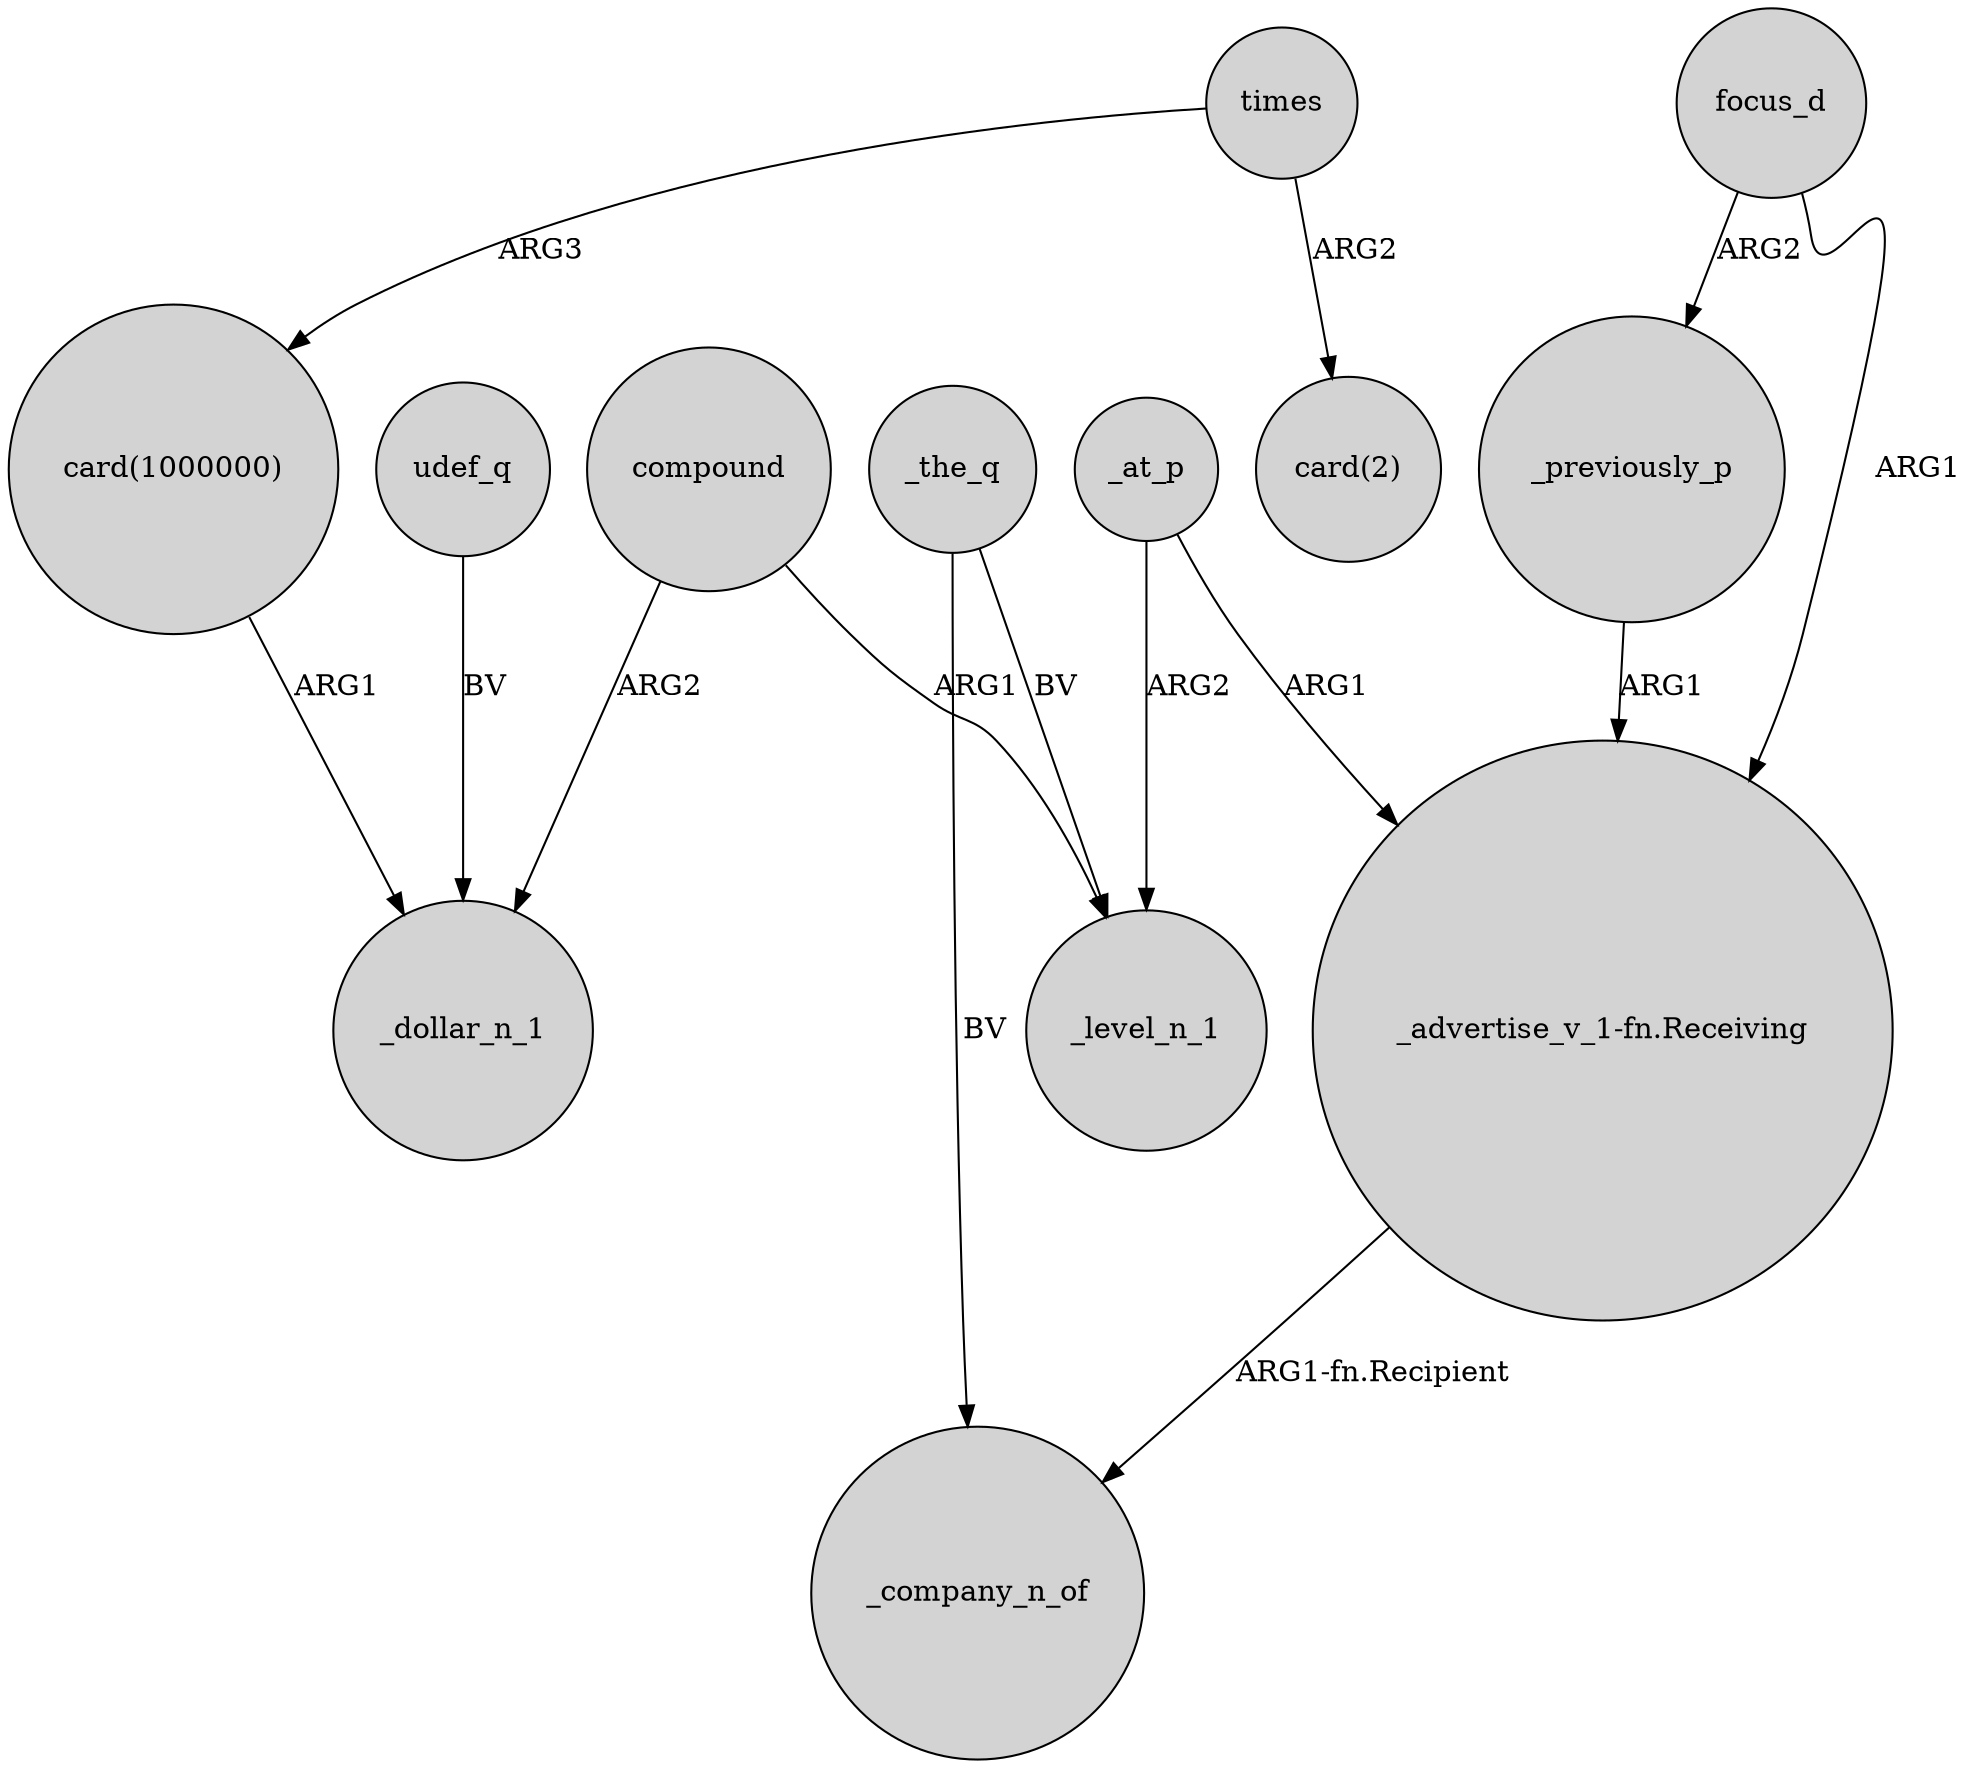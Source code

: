 digraph {
	node [shape=circle style=filled]
	times -> "card(1000000)" [label=ARG3]
	compound -> _level_n_1 [label=ARG1]
	_the_q -> _level_n_1 [label=BV]
	compound -> _dollar_n_1 [label=ARG2]
	"_advertise_v_1-fn.Receiving" -> _company_n_of [label="ARG1-fn.Recipient"]
	_previously_p -> "_advertise_v_1-fn.Receiving" [label=ARG1]
	udef_q -> _dollar_n_1 [label=BV]
	focus_d -> "_advertise_v_1-fn.Receiving" [label=ARG1]
	focus_d -> _previously_p [label=ARG2]
	_at_p -> "_advertise_v_1-fn.Receiving" [label=ARG1]
	"card(1000000)" -> _dollar_n_1 [label=ARG1]
	_at_p -> _level_n_1 [label=ARG2]
	_the_q -> _company_n_of [label=BV]
	times -> "card(2)" [label=ARG2]
}
